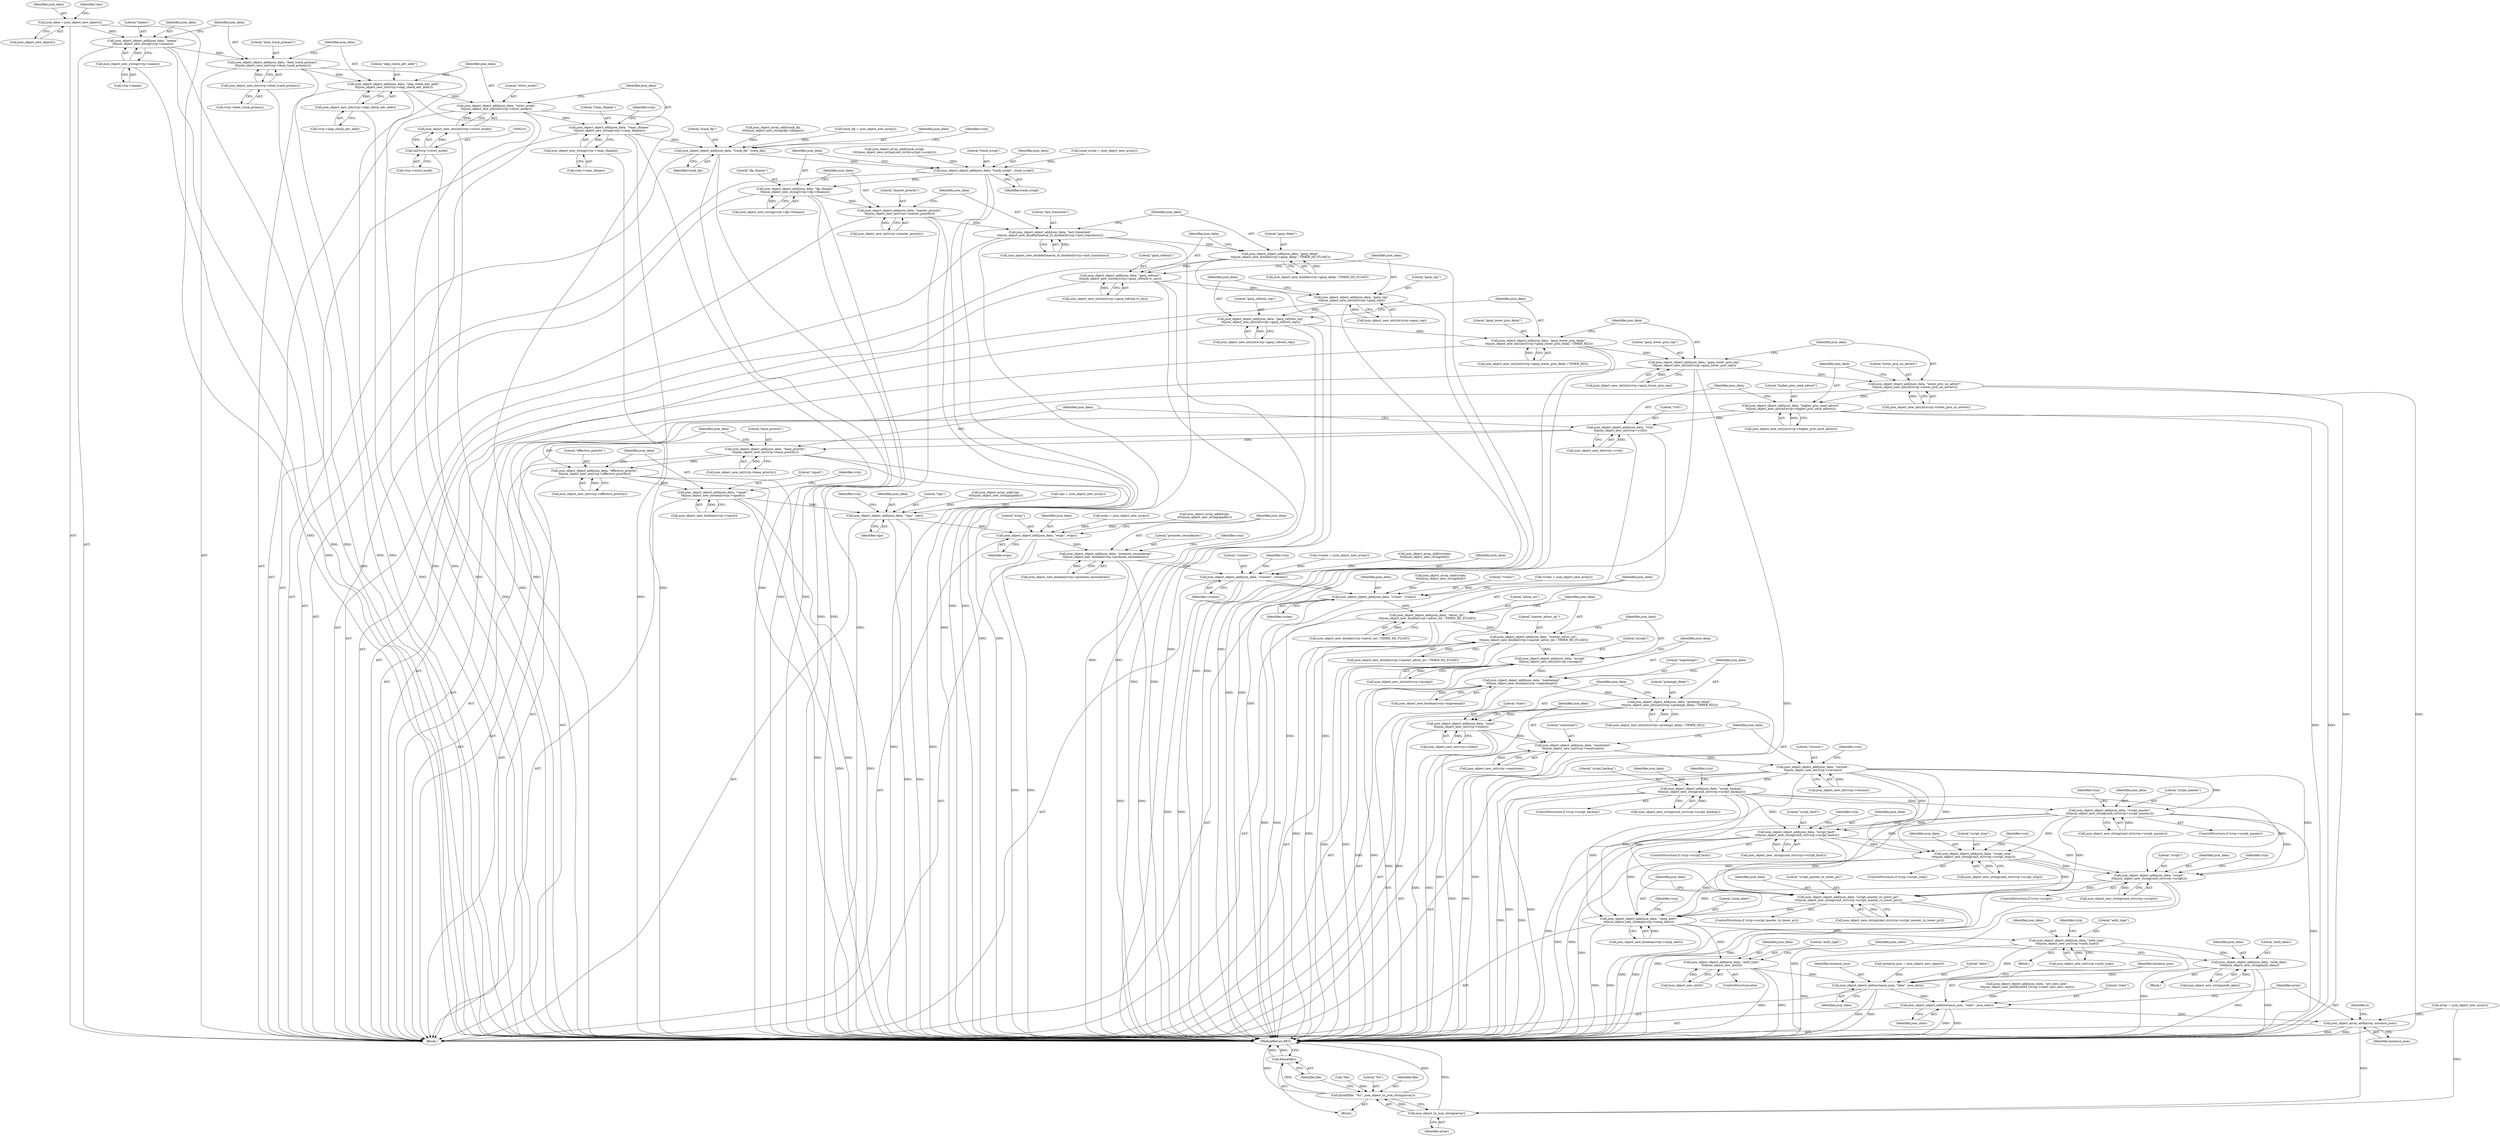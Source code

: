 digraph "0_keepalived_04f2d32871bb3b11d7dc024039952f2fe2750306_3@pointer" {
"1000214" [label="(Call,json_object_object_add(json_data, \"vmac_ifname\",\n\t\t\tjson_object_new_string(vrrp->vmac_ifname)))"];
"1000205" [label="(Call,json_object_object_add(json_data, \"strict_mode\",\n\t\t\tjson_object_new_int((int)vrrp->strict_mode)))"];
"1000198" [label="(Call,json_object_object_add(json_data, \"skip_check_adv_addr\",\n\t\t\tjson_object_new_int(vrrp->skip_check_adv_addr)))"];
"1000191" [label="(Call,json_object_object_add(json_data, \"dont_track_primary\",\n\t\t\tjson_object_new_int(vrrp->dont_track_primary)))"];
"1000184" [label="(Call,json_object_object_add(json_data, \"iname\",\n\t\t\tjson_object_new_string(vrrp->iname)))"];
"1000163" [label="(Call,json_data = json_object_new_object())"];
"1000187" [label="(Call,json_object_new_string(vrrp->iname))"];
"1000194" [label="(Call,json_object_new_int(vrrp->dont_track_primary))"];
"1000201" [label="(Call,json_object_new_int(vrrp->skip_check_adv_addr))"];
"1000208" [label="(Call,json_object_new_int((int)vrrp->strict_mode))"];
"1000209" [label="(Call,(int)vrrp->strict_mode)"];
"1000217" [label="(Call,json_object_new_string(vrrp->vmac_ifname))"];
"1000250" [label="(Call,json_object_object_add(json_data, \"track_ifp\", track_ifp))"];
"1000291" [label="(Call,json_object_object_add(json_data, \"track_script\", track_script))"];
"1000295" [label="(Call,json_object_object_add(json_data, \"ifp_ifname\",\n\t\t\tjson_object_new_string(vrrp->ifp->ifname)))"];
"1000304" [label="(Call,json_object_object_add(json_data, \"master_priority\",\n\t\t\tjson_object_new_int(vrrp->master_priority)))"];
"1000311" [label="(Call,json_object_object_add(json_data, \"last_transition\",\n\t\t\tjson_object_new_double(timeval_to_double(&vrrp->last_transition))))"];
"1000320" [label="(Call,json_object_object_add(json_data, \"garp_delay\",\n\t\t\tjson_object_new_double(vrrp->garp_delay / TIMER_HZ_FLOAT)))"];
"1000329" [label="(Call,json_object_object_add(json_data, \"garp_refresh\",\n\t\t\tjson_object_new_int((int)vrrp->garp_refresh.tv_sec)))"];
"1000340" [label="(Call,json_object_object_add(json_data, \"garp_rep\",\n\t\t\tjson_object_new_int((int)vrrp->garp_rep)))"];
"1000349" [label="(Call,json_object_object_add(json_data, \"garp_refresh_rep\",\n\t\t\tjson_object_new_int((int)vrrp->garp_refresh_rep)))"];
"1000358" [label="(Call,json_object_object_add(json_data, \"garp_lower_prio_delay\",\n\t\t\tjson_object_new_int((int)(vrrp->garp_lower_prio_delay / TIMER_HZ))))"];
"1000369" [label="(Call,json_object_object_add(json_data, \"garp_lower_prio_rep\",\n\t\t\tjson_object_new_int((int)vrrp->garp_lower_prio_rep)))"];
"1000378" [label="(Call,json_object_object_add(json_data, \"lower_prio_no_advert\",\n\t\t\tjson_object_new_int((int)vrrp->lower_prio_no_advert)))"];
"1000387" [label="(Call,json_object_object_add(json_data, \"higher_prio_send_advert\",\n\t\t\tjson_object_new_int((int)vrrp->higher_prio_send_advert)))"];
"1000396" [label="(Call,json_object_object_add(json_data, \"vrid\",\n\t\t\tjson_object_new_int(vrrp->vrid)))"];
"1000403" [label="(Call,json_object_object_add(json_data, \"base_priority\",\n\t\t\tjson_object_new_int(vrrp->base_priority)))"];
"1000410" [label="(Call,json_object_object_add(json_data, \"effective_priority\",\n\t\t\tjson_object_new_int(vrrp->effective_priority)))"];
"1000417" [label="(Call,json_object_object_add(json_data, \"vipset\",\n\t\t\tjson_object_new_boolean(vrrp->vipset)))"];
"1000468" [label="(Call,json_object_object_add(json_data, \"vips\", vips))"];
"1000516" [label="(Call,json_object_object_add(json_data, \"evips\", evips))"];
"1000520" [label="(Call,json_object_object_add(json_data, \"promote_secondaries\",\n\t\t\tjson_object_new_boolean(vrrp->promote_secondaries)))"];
"1000563" [label="(Call,json_object_object_add(json_data, \"vroutes\", vroutes))"];
"1000603" [label="(Call,json_object_object_add(json_data, \"vrules\", vrules))"];
"1000607" [label="(Call,json_object_object_add(json_data, \"adver_int\",\n\t\t\tjson_object_new_double(vrrp->adver_int / TIMER_HZ_FLOAT)))"];
"1000616" [label="(Call,json_object_object_add(json_data, \"master_adver_int\",\n\t\t\tjson_object_new_double(vrrp->master_adver_int / TIMER_HZ_FLOAT)))"];
"1000625" [label="(Call,json_object_object_add(json_data, \"accept\",\n\t\t\tjson_object_new_int((int)vrrp->accept)))"];
"1000634" [label="(Call,json_object_object_add(json_data, \"nopreempt\",\n\t\t\tjson_object_new_boolean(vrrp->nopreempt)))"];
"1000641" [label="(Call,json_object_object_add(json_data, \"preempt_delay\",\n\t\t\tjson_object_new_int((int)(vrrp->preempt_delay / TIMER_HZ))))"];
"1000652" [label="(Call,json_object_object_add(json_data, \"state\",\n\t\t\tjson_object_new_int(vrrp->state)))"];
"1000659" [label="(Call,json_object_object_add(json_data, \"wantstate\",\n\t\t\tjson_object_new_int(vrrp->wantstate)))"];
"1000666" [label="(Call,json_object_object_add(json_data, \"version\",\n\t\t\tjson_object_new_int(vrrp->version)))"];
"1000677" [label="(Call,json_object_object_add(json_data, \"script_backup\",\n\t\t\t\tjson_object_new_string(cmd_str(vrrp->script_backup))))"];
"1000689" [label="(Call,json_object_object_add(json_data, \"script_master\",\n\t\t\t\tjson_object_new_string(cmd_str(vrrp->script_master))))"];
"1000701" [label="(Call,json_object_object_add(json_data, \"script_fault\",\n\t\t\t\tjson_object_new_string(cmd_str(vrrp->script_fault))))"];
"1000713" [label="(Call,json_object_object_add(json_data, \"script_stop\",\n\t\t\t\tjson_object_new_string(cmd_str(vrrp->script_stop))))"];
"1000725" [label="(Call,json_object_object_add(json_data, \"script\",\n\t\t\t\tjson_object_new_string(cmd_str(vrrp->script))))"];
"1000737" [label="(Call,json_object_object_add(json_data, \"script_master_rx_lower_pri\",\n\t\t\t\tjson_object_new_string(cmd_str(vrrp->script_master_rx_lower_pri))))"];
"1000745" [label="(Call,json_object_object_add(json_data, \"smtp_alert\",\n\t\t\tjson_object_new_boolean(vrrp->smtp_alert)))"];
"1000757" [label="(Call,json_object_object_add(json_data, \"auth_type\",\n\t\t\t\tjson_object_new_int(vrrp->auth_type)))"];
"1000789" [label="(Call,json_object_object_add(json_data, \"auth_data\",\n\t\t\t\t\tjson_object_new_string(auth_data)))"];
"1000942" [label="(Call,json_object_object_add(instance_json, \"data\", json_data))"];
"1000946" [label="(Call,json_object_object_add(instance_json, \"stats\", json_stats))"];
"1000950" [label="(Call,json_object_array_add(array, instance_json))"];
"1000956" [label="(Call,json_object_to_json_string(array))"];
"1000953" [label="(Call,fprintf(file, \"%s\", json_object_to_json_string(array)))"];
"1000958" [label="(Call,fclose(file))"];
"1000795" [label="(Call,json_object_object_add(json_data, \"auth_type\",\n\t\t\t\tjson_object_new_int(0)))"];
"1000960" [label="(MethodReturn,RET)"];
"1000678" [label="(Identifier,json_data)"];
"1000770" [label="(Block,)"];
"1000118" [label="(Call,!file)"];
"1000687" [label="(Identifier,vrrp)"];
"1000198" [label="(Call,json_object_object_add(json_data, \"skip_check_adv_addr\",\n\t\t\tjson_object_new_int(vrrp->skip_check_adv_addr)))"];
"1000199" [label="(Identifier,json_data)"];
"1000186" [label="(Literal,\"iname\")"];
"1000714" [label="(Identifier,json_data)"];
"1000955" [label="(Literal,\"%s\")"];
"1000209" [label="(Call,(int)vrrp->strict_mode)"];
"1000128" [label="(Call,array = json_object_new_array())"];
"1000295" [label="(Call,json_object_object_add(json_data, \"ifp_ifname\",\n\t\t\tjson_object_new_string(vrrp->ifp->ifname)))"];
"1000703" [label="(Literal,\"script_fault\")"];
"1000599" [label="(Call,json_object_array_add(vrules,\n\t\t\t\t\tjson_object_new_string(buf)))"];
"1000949" [label="(Identifier,json_stats)"];
"1000195" [label="(Call,vrrp->dont_track_primary)"];
"1000692" [label="(Call,json_object_new_string(cmd_str(vrrp->script_master)))"];
"1000796" [label="(Identifier,json_data)"];
"1000952" [label="(Identifier,instance_json)"];
"1000689" [label="(Call,json_object_object_add(json_data, \"script_master\",\n\t\t\t\tjson_object_new_string(cmd_str(vrrp->script_master))))"];
"1000205" [label="(Call,json_object_object_add(json_data, \"strict_mode\",\n\t\t\tjson_object_new_int((int)vrrp->strict_mode)))"];
"1000164" [label="(Identifier,json_data)"];
"1000321" [label="(Identifier,json_data)"];
"1000216" [label="(Literal,\"vmac_ifname\")"];
"1000653" [label="(Identifier,json_data)"];
"1000798" [label="(Call,json_object_new_int(0))"];
"1000175" [label="(Call,track_script = json_object_new_array())"];
"1000757" [label="(Call,json_object_object_add(json_data, \"auth_type\",\n\t\t\t\tjson_object_new_int(vrrp->auth_type)))"];
"1000571" [label="(Identifier,vrrp)"];
"1000931" [label="(Call,json_object_object_add(json_stats, \"pri_zero_sent\",\n\t\t\tjson_object_new_int64((int64_t)vrrp->stats->pri_zero_sent)))"];
"1000469" [label="(Identifier,json_data)"];
"1000738" [label="(Identifier,json_data)"];
"1000178" [label="(Call,vroutes = json_object_new_array())"];
"1000644" [label="(Call,json_object_new_int((int)(vrrp->preempt_delay / TIMER_HZ)))"];
"1000652" [label="(Call,json_object_object_add(json_data, \"state\",\n\t\t\tjson_object_new_int(vrrp->state)))"];
"1000792" [label="(Call,json_object_new_string(auth_data))"];
"1000330" [label="(Identifier,json_data)"];
"1000468" [label="(Call,json_object_object_add(json_data, \"vips\", vips))"];
"1000404" [label="(Identifier,json_data)"];
"1000390" [label="(Call,json_object_new_int((int)vrrp->higher_prio_send_advert))"];
"1000399" [label="(Call,json_object_new_int(vrrp->vrid))"];
"1000946" [label="(Call,json_object_object_add(instance_json, \"stats\", json_stats))"];
"1000711" [label="(Identifier,vrrp)"];
"1000715" [label="(Literal,\"script_stop\")"];
"1000410" [label="(Call,json_object_object_add(json_data, \"effective_priority\",\n\t\t\tjson_object_new_int(vrrp->effective_priority)))"];
"1000797" [label="(Literal,\"auth_type\")"];
"1000214" [label="(Call,json_object_object_add(json_data, \"vmac_ifname\",\n\t\t\tjson_object_new_string(vrrp->vmac_ifname)))"];
"1000625" [label="(Call,json_object_object_add(json_data, \"accept\",\n\t\t\tjson_object_new_int((int)vrrp->accept)))"];
"1000306" [label="(Literal,\"master_priority\")"];
"1000740" [label="(Call,json_object_new_string(cmd_str(vrrp->script_master_rx_lower_pri)))"];
"1000305" [label="(Identifier,json_data)"];
"1000412" [label="(Literal,\"effective_priority\")"];
"1000735" [label="(Identifier,vrrp)"];
"1000739" [label="(Literal,\"script_master_rx_lower_pri\")"];
"1000669" [label="(Call,json_object_new_int(vrrp->version))"];
"1000959" [label="(Identifier,file)"];
"1000801" [label="(Identifier,json_stats)"];
"1000559" [label="(Call,json_object_array_add(vroutes,\n\t\t\t\t\tjson_object_new_string(buf)))"];
"1000662" [label="(Call,json_object_new_int(vrrp->wantstate))"];
"1000169" [label="(Call,evips = json_object_new_array())"];
"1000713" [label="(Call,json_object_object_add(json_data, \"script_stop\",\n\t\t\t\tjson_object_new_string(cmd_str(vrrp->script_stop))))"];
"1000206" [label="(Identifier,json_data)"];
"1000641" [label="(Call,json_object_object_add(json_data, \"preempt_delay\",\n\t\t\tjson_object_new_int((int)(vrrp->preempt_delay / TIMER_HZ))))"];
"1000470" [label="(Literal,\"vips\")"];
"1000369" [label="(Call,json_object_object_add(json_data, \"garp_lower_prio_rep\",\n\t\t\tjson_object_new_int((int)vrrp->garp_lower_prio_rep)))"];
"1000606" [label="(Identifier,vrules)"];
"1000943" [label="(Identifier,instance_json)"];
"1000643" [label="(Literal,\"preempt_delay\")"];
"1000950" [label="(Call,json_object_array_add(array, instance_json))"];
"1000371" [label="(Literal,\"garp_lower_prio_rep\")"];
"1000200" [label="(Literal,\"skip_check_adv_addr\")"];
"1000723" [label="(Identifier,vrrp)"];
"1000685" [label="(ControlStructure,if (vrrp->script_master))"];
"1000523" [label="(Call,json_object_new_boolean(vrrp->promote_secondaries))"];
"1000728" [label="(Call,json_object_new_string(cmd_str(vrrp->script)))"];
"1000405" [label="(Literal,\"base_priority\")"];
"1000957" [label="(Identifier,array)"];
"1000702" [label="(Identifier,json_data)"];
"1000759" [label="(Literal,\"auth_type\")"];
"1000419" [label="(Literal,\"vipset\")"];
"1000296" [label="(Identifier,json_data)"];
"1000167" [label="(Identifier,vips)"];
"1000379" [label="(Identifier,json_data)"];
"1000655" [label="(Call,json_object_new_int(vrrp->state))"];
"1000201" [label="(Call,json_object_new_int(vrrp->skip_check_adv_addr))"];
"1000609" [label="(Literal,\"adver_int\")"];
"1000211" [label="(Call,vrrp->strict_mode)"];
"1000628" [label="(Call,json_object_new_int((int)vrrp->accept))"];
"1000725" [label="(Call,json_object_object_add(json_data, \"script\",\n\t\t\t\tjson_object_new_string(cmd_str(vrrp->script))))"];
"1000102" [label="(Block,)"];
"1000605" [label="(Literal,\"vrules\")"];
"1000727" [label="(Literal,\"script\")"];
"1000225" [label="(Identifier,vrrp)"];
"1000312" [label="(Identifier,json_data)"];
"1000250" [label="(Call,json_object_object_add(json_data, \"track_ifp\", track_ifp))"];
"1000253" [label="(Identifier,track_ifp)"];
"1000298" [label="(Call,json_object_new_string(vrrp->ifp->ifname))"];
"1000218" [label="(Call,vrrp->vmac_ifname)"];
"1000660" [label="(Identifier,json_data)"];
"1000758" [label="(Identifier,json_data)"];
"1000208" [label="(Call,json_object_new_int((int)vrrp->strict_mode))"];
"1000610" [label="(Call,json_object_new_double(vrrp->adver_int / TIMER_HZ_FLOAT))"];
"1000417" [label="(Call,json_object_object_add(json_data, \"vipset\",\n\t\t\tjson_object_new_boolean(vrrp->vipset)))"];
"1000396" [label="(Call,json_object_object_add(json_data, \"vrid\",\n\t\t\tjson_object_new_int(vrrp->vrid)))"];
"1000607" [label="(Call,json_object_object_add(json_data, \"adver_int\",\n\t\t\tjson_object_new_double(vrrp->adver_int / TIMER_HZ_FLOAT)))"];
"1000954" [label="(Identifier,file)"];
"1000745" [label="(Call,json_object_object_add(json_data, \"smtp_alert\",\n\t\t\tjson_object_new_boolean(vrrp->smtp_alert)))"];
"1000790" [label="(Identifier,json_data)"];
"1000418" [label="(Identifier,json_data)"];
"1000721" [label="(ControlStructure,if (vrrp->script))"];
"1000942" [label="(Call,json_object_object_add(instance_json, \"data\", json_data))"];
"1000627" [label="(Literal,\"accept\")"];
"1000140" [label="(Identifier,e)"];
"1000677" [label="(Call,json_object_object_add(json_data, \"script_backup\",\n\t\t\t\tjson_object_new_string(cmd_str(vrrp->script_backup))))"];
"1000172" [label="(Call,track_ifp = json_object_new_array())"];
"1000403" [label="(Call,json_object_object_add(json_data, \"base_priority\",\n\t\t\tjson_object_new_int(vrrp->base_priority)))"];
"1000185" [label="(Identifier,json_data)"];
"1000679" [label="(Literal,\"script_backup\")"];
"1000767" [label="(Identifier,vrrp)"];
"1000387" [label="(Call,json_object_object_add(json_data, \"higher_prio_send_advert\",\n\t\t\tjson_object_new_int((int)vrrp->higher_prio_send_advert)))"];
"1000464" [label="(Call,json_object_array_add(vips,\n\t\t\t\t\tjson_object_new_string(ipaddr)))"];
"1000673" [label="(ControlStructure,if (vrrp->script_backup))"];
"1000603" [label="(Call,json_object_object_add(json_data, \"vrules\", vrules))"];
"1000349" [label="(Call,json_object_object_add(json_data, \"garp_refresh_rep\",\n\t\t\tjson_object_new_int((int)vrrp->garp_refresh_rep)))"];
"1000304" [label="(Call,json_object_object_add(json_data, \"master_priority\",\n\t\t\tjson_object_new_int(vrrp->master_priority)))"];
"1000699" [label="(Identifier,vrrp)"];
"1000616" [label="(Call,json_object_object_add(json_data, \"master_adver_int\",\n\t\t\tjson_object_new_double(vrrp->master_adver_int / TIMER_HZ_FLOAT)))"];
"1000794" [label="(ControlStructure,else)"];
"1000566" [label="(Identifier,vroutes)"];
"1000188" [label="(Call,vrrp->iname)"];
"1000747" [label="(Literal,\"smtp_alert\")"];
"1000397" [label="(Identifier,json_data)"];
"1000619" [label="(Call,json_object_new_double(vrrp->master_adver_int / TIMER_HZ_FLOAT))"];
"1000428" [label="(Identifier,vrrp)"];
"1000519" [label="(Identifier,evips)"];
"1000795" [label="(Call,json_object_object_add(json_data, \"auth_type\",\n\t\t\t\tjson_object_new_int(0)))"];
"1000411" [label="(Identifier,json_data)"];
"1000378" [label="(Call,json_object_object_add(json_data, \"lower_prio_no_advert\",\n\t\t\tjson_object_new_int((int)vrrp->lower_prio_no_advert)))"];
"1000791" [label="(Literal,\"auth_data\")"];
"1000359" [label="(Identifier,json_data)"];
"1000947" [label="(Identifier,instance_json)"];
"1000184" [label="(Call,json_object_object_add(json_data, \"iname\",\n\t\t\tjson_object_new_string(vrrp->iname)))"];
"1000667" [label="(Identifier,json_data)"];
"1000202" [label="(Call,vrrp->skip_check_adv_addr)"];
"1000389" [label="(Literal,\"higher_prio_send_advert\")"];
"1000516" [label="(Call,json_object_object_add(json_data, \"evips\", evips))"];
"1000207" [label="(Literal,\"strict_mode\")"];
"1000642" [label="(Identifier,json_data)"];
"1000522" [label="(Literal,\"promote_secondaries\")"];
"1000726" [label="(Identifier,json_data)"];
"1000789" [label="(Call,json_object_object_add(json_data, \"auth_data\",\n\t\t\t\t\tjson_object_new_string(auth_data)))"];
"1000157" [label="(Call,instance_json = json_object_new_object())"];
"1000331" [label="(Literal,\"garp_refresh\")"];
"1000191" [label="(Call,json_object_object_add(json_data, \"dont_track_primary\",\n\t\t\tjson_object_new_int(vrrp->dont_track_primary)))"];
"1000381" [label="(Call,json_object_new_int((int)vrrp->lower_prio_no_advert))"];
"1000754" [label="(Identifier,vrrp)"];
"1000690" [label="(Identifier,json_data)"];
"1000737" [label="(Call,json_object_object_add(json_data, \"script_master_rx_lower_pri\",\n\t\t\t\tjson_object_new_string(cmd_str(vrrp->script_master_rx_lower_pri))))"];
"1000380" [label="(Literal,\"lower_prio_no_advert\")"];
"1000291" [label="(Call,json_object_object_add(json_data, \"track_script\", track_script))"];
"1000756" [label="(Block,)"];
"1000320" [label="(Call,json_object_object_add(json_data, \"garp_delay\",\n\t\t\tjson_object_new_double(vrrp->garp_delay / TIMER_HZ_FLOAT)))"];
"1000283" [label="(Call,json_object_array_add(track_script,\n\t\t\t\t\tjson_object_new_string(cmd_str(&vscript->script))))"];
"1000329" [label="(Call,json_object_object_add(json_data, \"garp_refresh\",\n\t\t\tjson_object_new_int((int)vrrp->garp_refresh.tv_sec)))"];
"1000388" [label="(Identifier,json_data)"];
"1000413" [label="(Call,json_object_new_int(vrrp->effective_priority))"];
"1000512" [label="(Call,json_object_array_add(evips,\n\t\t\t\t\tjson_object_new_string(ipaddr)))"];
"1000618" [label="(Literal,\"master_adver_int\")"];
"1000668" [label="(Literal,\"version\")"];
"1000187" [label="(Call,json_object_new_string(vrrp->iname))"];
"1000406" [label="(Call,json_object_new_int(vrrp->base_priority))"];
"1000471" [label="(Identifier,vips)"];
"1000945" [label="(Identifier,json_data)"];
"1000958" [label="(Call,fclose(file))"];
"1000181" [label="(Call,vrules = json_object_new_array())"];
"1000251" [label="(Identifier,json_data)"];
"1000659" [label="(Call,json_object_object_add(json_data, \"wantstate\",\n\t\t\tjson_object_new_int(vrrp->wantstate)))"];
"1000697" [label="(ControlStructure,if (vrrp->script_fault))"];
"1000564" [label="(Identifier,json_data)"];
"1000951" [label="(Identifier,array)"];
"1000358" [label="(Call,json_object_object_add(json_data, \"garp_lower_prio_delay\",\n\t\t\tjson_object_new_int((int)(vrrp->garp_lower_prio_delay / TIMER_HZ))))"];
"1000372" [label="(Call,json_object_new_int((int)vrrp->garp_lower_prio_rep))"];
"1000293" [label="(Literal,\"track_script\")"];
"1000733" [label="(ControlStructure,if (vrrp->script_master_rx_lower_pri))"];
"1000746" [label="(Identifier,json_data)"];
"1000166" [label="(Call,vips = json_object_new_array())"];
"1000370" [label="(Identifier,json_data)"];
"1000350" [label="(Identifier,json_data)"];
"1000626" [label="(Identifier,json_data)"];
"1000953" [label="(Call,fprintf(file, \"%s\", json_object_to_json_string(array)))"];
"1000163" [label="(Call,json_data = json_object_new_object())"];
"1000258" [label="(Identifier,vrrp)"];
"1000307" [label="(Call,json_object_new_int(vrrp->master_priority))"];
"1000217" [label="(Call,json_object_new_string(vrrp->vmac_ifname))"];
"1000342" [label="(Literal,\"garp_rep\")"];
"1000352" [label="(Call,json_object_new_int((int)vrrp->garp_refresh_rep))"];
"1000398" [label="(Literal,\"vrid\")"];
"1000691" [label="(Literal,\"script_master\")"];
"1000716" [label="(Call,json_object_new_string(cmd_str(vrrp->script_stop)))"];
"1000760" [label="(Call,json_object_new_int(vrrp->auth_type))"];
"1000675" [label="(Identifier,vrrp)"];
"1000322" [label="(Literal,\"garp_delay\")"];
"1000194" [label="(Call,json_object_new_int(vrrp->dont_track_primary))"];
"1000420" [label="(Call,json_object_new_boolean(vrrp->vipset))"];
"1000521" [label="(Identifier,json_data)"];
"1000637" [label="(Call,json_object_new_boolean(vrrp->nopreempt))"];
"1000634" [label="(Call,json_object_object_add(json_data, \"nopreempt\",\n\t\t\tjson_object_new_boolean(vrrp->nopreempt)))"];
"1000518" [label="(Literal,\"evips\")"];
"1000252" [label="(Literal,\"track_ifp\")"];
"1000141" [label="(Block,)"];
"1000193" [label="(Literal,\"dont_track_primary\")"];
"1000617" [label="(Identifier,json_data)"];
"1000517" [label="(Identifier,json_data)"];
"1000666" [label="(Call,json_object_object_add(json_data, \"version\",\n\t\t\tjson_object_new_int(vrrp->version)))"];
"1000361" [label="(Call,json_object_new_int((int)(vrrp->garp_lower_prio_delay / TIMER_HZ)))"];
"1000654" [label="(Literal,\"state\")"];
"1000520" [label="(Call,json_object_object_add(json_data, \"promote_secondaries\",\n\t\t\tjson_object_new_boolean(vrrp->promote_secondaries)))"];
"1000636" [label="(Literal,\"nopreempt\")"];
"1000680" [label="(Call,json_object_new_string(cmd_str(vrrp->script_backup)))"];
"1000341" [label="(Identifier,json_data)"];
"1000476" [label="(Identifier,vrrp)"];
"1000244" [label="(Call,json_object_array_add(track_ifp,\n\t\t\t\t\tjson_object_new_string(ifp->ifname)))"];
"1000292" [label="(Identifier,json_data)"];
"1000340" [label="(Call,json_object_object_add(json_data, \"garp_rep\",\n\t\t\tjson_object_new_int((int)vrrp->garp_rep)))"];
"1000343" [label="(Call,json_object_new_int((int)vrrp->garp_rep))"];
"1000531" [label="(Identifier,vrrp)"];
"1000604" [label="(Identifier,json_data)"];
"1000323" [label="(Call,json_object_new_double(vrrp->garp_delay / TIMER_HZ_FLOAT))"];
"1000192" [label="(Identifier,json_data)"];
"1000635" [label="(Identifier,json_data)"];
"1000565" [label="(Literal,\"vroutes\")"];
"1000944" [label="(Literal,\"data\")"];
"1000563" [label="(Call,json_object_object_add(json_data, \"vroutes\", vroutes))"];
"1000360" [label="(Literal,\"garp_lower_prio_delay\")"];
"1000661" [label="(Literal,\"wantstate\")"];
"1000314" [label="(Call,json_object_new_double(timeval_to_double(&vrrp->last_transition)))"];
"1000313" [label="(Literal,\"last_transition\")"];
"1000701" [label="(Call,json_object_object_add(json_data, \"script_fault\",\n\t\t\t\tjson_object_new_string(cmd_str(vrrp->script_fault))))"];
"1000704" [label="(Call,json_object_new_string(cmd_str(vrrp->script_fault)))"];
"1000709" [label="(ControlStructure,if (vrrp->script_stop))"];
"1000948" [label="(Literal,\"stats\")"];
"1000165" [label="(Call,json_object_new_object())"];
"1000748" [label="(Call,json_object_new_boolean(vrrp->smtp_alert))"];
"1000332" [label="(Call,json_object_new_int((int)vrrp->garp_refresh.tv_sec))"];
"1000956" [label="(Call,json_object_to_json_string(array))"];
"1000294" [label="(Identifier,track_script)"];
"1000351" [label="(Literal,\"garp_refresh_rep\")"];
"1000608" [label="(Identifier,json_data)"];
"1000311" [label="(Call,json_object_object_add(json_data, \"last_transition\",\n\t\t\tjson_object_new_double(timeval_to_double(&vrrp->last_transition))))"];
"1000297" [label="(Literal,\"ifp_ifname\")"];
"1000215" [label="(Identifier,json_data)"];
"1000214" -> "1000141"  [label="AST: "];
"1000214" -> "1000217"  [label="CFG: "];
"1000215" -> "1000214"  [label="AST: "];
"1000216" -> "1000214"  [label="AST: "];
"1000217" -> "1000214"  [label="AST: "];
"1000225" -> "1000214"  [label="CFG: "];
"1000214" -> "1000960"  [label="DDG: "];
"1000214" -> "1000960"  [label="DDG: "];
"1000205" -> "1000214"  [label="DDG: "];
"1000217" -> "1000214"  [label="DDG: "];
"1000214" -> "1000250"  [label="DDG: "];
"1000205" -> "1000141"  [label="AST: "];
"1000205" -> "1000208"  [label="CFG: "];
"1000206" -> "1000205"  [label="AST: "];
"1000207" -> "1000205"  [label="AST: "];
"1000208" -> "1000205"  [label="AST: "];
"1000215" -> "1000205"  [label="CFG: "];
"1000205" -> "1000960"  [label="DDG: "];
"1000205" -> "1000960"  [label="DDG: "];
"1000198" -> "1000205"  [label="DDG: "];
"1000208" -> "1000205"  [label="DDG: "];
"1000198" -> "1000141"  [label="AST: "];
"1000198" -> "1000201"  [label="CFG: "];
"1000199" -> "1000198"  [label="AST: "];
"1000200" -> "1000198"  [label="AST: "];
"1000201" -> "1000198"  [label="AST: "];
"1000206" -> "1000198"  [label="CFG: "];
"1000198" -> "1000960"  [label="DDG: "];
"1000198" -> "1000960"  [label="DDG: "];
"1000191" -> "1000198"  [label="DDG: "];
"1000201" -> "1000198"  [label="DDG: "];
"1000191" -> "1000141"  [label="AST: "];
"1000191" -> "1000194"  [label="CFG: "];
"1000192" -> "1000191"  [label="AST: "];
"1000193" -> "1000191"  [label="AST: "];
"1000194" -> "1000191"  [label="AST: "];
"1000199" -> "1000191"  [label="CFG: "];
"1000191" -> "1000960"  [label="DDG: "];
"1000191" -> "1000960"  [label="DDG: "];
"1000184" -> "1000191"  [label="DDG: "];
"1000194" -> "1000191"  [label="DDG: "];
"1000184" -> "1000141"  [label="AST: "];
"1000184" -> "1000187"  [label="CFG: "];
"1000185" -> "1000184"  [label="AST: "];
"1000186" -> "1000184"  [label="AST: "];
"1000187" -> "1000184"  [label="AST: "];
"1000192" -> "1000184"  [label="CFG: "];
"1000184" -> "1000960"  [label="DDG: "];
"1000184" -> "1000960"  [label="DDG: "];
"1000163" -> "1000184"  [label="DDG: "];
"1000187" -> "1000184"  [label="DDG: "];
"1000163" -> "1000141"  [label="AST: "];
"1000163" -> "1000165"  [label="CFG: "];
"1000164" -> "1000163"  [label="AST: "];
"1000165" -> "1000163"  [label="AST: "];
"1000167" -> "1000163"  [label="CFG: "];
"1000163" -> "1000960"  [label="DDG: "];
"1000187" -> "1000188"  [label="CFG: "];
"1000188" -> "1000187"  [label="AST: "];
"1000187" -> "1000960"  [label="DDG: "];
"1000194" -> "1000195"  [label="CFG: "];
"1000195" -> "1000194"  [label="AST: "];
"1000194" -> "1000960"  [label="DDG: "];
"1000201" -> "1000202"  [label="CFG: "];
"1000202" -> "1000201"  [label="AST: "];
"1000201" -> "1000960"  [label="DDG: "];
"1000208" -> "1000209"  [label="CFG: "];
"1000209" -> "1000208"  [label="AST: "];
"1000208" -> "1000960"  [label="DDG: "];
"1000209" -> "1000208"  [label="DDG: "];
"1000209" -> "1000211"  [label="CFG: "];
"1000210" -> "1000209"  [label="AST: "];
"1000211" -> "1000209"  [label="AST: "];
"1000209" -> "1000960"  [label="DDG: "];
"1000217" -> "1000218"  [label="CFG: "];
"1000218" -> "1000217"  [label="AST: "];
"1000217" -> "1000960"  [label="DDG: "];
"1000250" -> "1000141"  [label="AST: "];
"1000250" -> "1000253"  [label="CFG: "];
"1000251" -> "1000250"  [label="AST: "];
"1000252" -> "1000250"  [label="AST: "];
"1000253" -> "1000250"  [label="AST: "];
"1000258" -> "1000250"  [label="CFG: "];
"1000250" -> "1000960"  [label="DDG: "];
"1000250" -> "1000960"  [label="DDG: "];
"1000172" -> "1000250"  [label="DDG: "];
"1000244" -> "1000250"  [label="DDG: "];
"1000250" -> "1000291"  [label="DDG: "];
"1000291" -> "1000141"  [label="AST: "];
"1000291" -> "1000294"  [label="CFG: "];
"1000292" -> "1000291"  [label="AST: "];
"1000293" -> "1000291"  [label="AST: "];
"1000294" -> "1000291"  [label="AST: "];
"1000296" -> "1000291"  [label="CFG: "];
"1000291" -> "1000960"  [label="DDG: "];
"1000291" -> "1000960"  [label="DDG: "];
"1000283" -> "1000291"  [label="DDG: "];
"1000175" -> "1000291"  [label="DDG: "];
"1000291" -> "1000295"  [label="DDG: "];
"1000295" -> "1000141"  [label="AST: "];
"1000295" -> "1000298"  [label="CFG: "];
"1000296" -> "1000295"  [label="AST: "];
"1000297" -> "1000295"  [label="AST: "];
"1000298" -> "1000295"  [label="AST: "];
"1000305" -> "1000295"  [label="CFG: "];
"1000295" -> "1000960"  [label="DDG: "];
"1000295" -> "1000960"  [label="DDG: "];
"1000298" -> "1000295"  [label="DDG: "];
"1000295" -> "1000304"  [label="DDG: "];
"1000304" -> "1000141"  [label="AST: "];
"1000304" -> "1000307"  [label="CFG: "];
"1000305" -> "1000304"  [label="AST: "];
"1000306" -> "1000304"  [label="AST: "];
"1000307" -> "1000304"  [label="AST: "];
"1000312" -> "1000304"  [label="CFG: "];
"1000304" -> "1000960"  [label="DDG: "];
"1000304" -> "1000960"  [label="DDG: "];
"1000307" -> "1000304"  [label="DDG: "];
"1000304" -> "1000311"  [label="DDG: "];
"1000311" -> "1000141"  [label="AST: "];
"1000311" -> "1000314"  [label="CFG: "];
"1000312" -> "1000311"  [label="AST: "];
"1000313" -> "1000311"  [label="AST: "];
"1000314" -> "1000311"  [label="AST: "];
"1000321" -> "1000311"  [label="CFG: "];
"1000311" -> "1000960"  [label="DDG: "];
"1000311" -> "1000960"  [label="DDG: "];
"1000314" -> "1000311"  [label="DDG: "];
"1000311" -> "1000320"  [label="DDG: "];
"1000320" -> "1000141"  [label="AST: "];
"1000320" -> "1000323"  [label="CFG: "];
"1000321" -> "1000320"  [label="AST: "];
"1000322" -> "1000320"  [label="AST: "];
"1000323" -> "1000320"  [label="AST: "];
"1000330" -> "1000320"  [label="CFG: "];
"1000320" -> "1000960"  [label="DDG: "];
"1000320" -> "1000960"  [label="DDG: "];
"1000323" -> "1000320"  [label="DDG: "];
"1000320" -> "1000329"  [label="DDG: "];
"1000329" -> "1000141"  [label="AST: "];
"1000329" -> "1000332"  [label="CFG: "];
"1000330" -> "1000329"  [label="AST: "];
"1000331" -> "1000329"  [label="AST: "];
"1000332" -> "1000329"  [label="AST: "];
"1000341" -> "1000329"  [label="CFG: "];
"1000329" -> "1000960"  [label="DDG: "];
"1000329" -> "1000960"  [label="DDG: "];
"1000332" -> "1000329"  [label="DDG: "];
"1000329" -> "1000340"  [label="DDG: "];
"1000340" -> "1000141"  [label="AST: "];
"1000340" -> "1000343"  [label="CFG: "];
"1000341" -> "1000340"  [label="AST: "];
"1000342" -> "1000340"  [label="AST: "];
"1000343" -> "1000340"  [label="AST: "];
"1000350" -> "1000340"  [label="CFG: "];
"1000340" -> "1000960"  [label="DDG: "];
"1000340" -> "1000960"  [label="DDG: "];
"1000343" -> "1000340"  [label="DDG: "];
"1000340" -> "1000349"  [label="DDG: "];
"1000349" -> "1000141"  [label="AST: "];
"1000349" -> "1000352"  [label="CFG: "];
"1000350" -> "1000349"  [label="AST: "];
"1000351" -> "1000349"  [label="AST: "];
"1000352" -> "1000349"  [label="AST: "];
"1000359" -> "1000349"  [label="CFG: "];
"1000349" -> "1000960"  [label="DDG: "];
"1000349" -> "1000960"  [label="DDG: "];
"1000352" -> "1000349"  [label="DDG: "];
"1000349" -> "1000358"  [label="DDG: "];
"1000358" -> "1000141"  [label="AST: "];
"1000358" -> "1000361"  [label="CFG: "];
"1000359" -> "1000358"  [label="AST: "];
"1000360" -> "1000358"  [label="AST: "];
"1000361" -> "1000358"  [label="AST: "];
"1000370" -> "1000358"  [label="CFG: "];
"1000358" -> "1000960"  [label="DDG: "];
"1000358" -> "1000960"  [label="DDG: "];
"1000361" -> "1000358"  [label="DDG: "];
"1000358" -> "1000369"  [label="DDG: "];
"1000369" -> "1000141"  [label="AST: "];
"1000369" -> "1000372"  [label="CFG: "];
"1000370" -> "1000369"  [label="AST: "];
"1000371" -> "1000369"  [label="AST: "];
"1000372" -> "1000369"  [label="AST: "];
"1000379" -> "1000369"  [label="CFG: "];
"1000369" -> "1000960"  [label="DDG: "];
"1000369" -> "1000960"  [label="DDG: "];
"1000372" -> "1000369"  [label="DDG: "];
"1000369" -> "1000378"  [label="DDG: "];
"1000378" -> "1000141"  [label="AST: "];
"1000378" -> "1000381"  [label="CFG: "];
"1000379" -> "1000378"  [label="AST: "];
"1000380" -> "1000378"  [label="AST: "];
"1000381" -> "1000378"  [label="AST: "];
"1000388" -> "1000378"  [label="CFG: "];
"1000378" -> "1000960"  [label="DDG: "];
"1000378" -> "1000960"  [label="DDG: "];
"1000381" -> "1000378"  [label="DDG: "];
"1000378" -> "1000387"  [label="DDG: "];
"1000387" -> "1000141"  [label="AST: "];
"1000387" -> "1000390"  [label="CFG: "];
"1000388" -> "1000387"  [label="AST: "];
"1000389" -> "1000387"  [label="AST: "];
"1000390" -> "1000387"  [label="AST: "];
"1000397" -> "1000387"  [label="CFG: "];
"1000387" -> "1000960"  [label="DDG: "];
"1000387" -> "1000960"  [label="DDG: "];
"1000390" -> "1000387"  [label="DDG: "];
"1000387" -> "1000396"  [label="DDG: "];
"1000396" -> "1000141"  [label="AST: "];
"1000396" -> "1000399"  [label="CFG: "];
"1000397" -> "1000396"  [label="AST: "];
"1000398" -> "1000396"  [label="AST: "];
"1000399" -> "1000396"  [label="AST: "];
"1000404" -> "1000396"  [label="CFG: "];
"1000396" -> "1000960"  [label="DDG: "];
"1000396" -> "1000960"  [label="DDG: "];
"1000399" -> "1000396"  [label="DDG: "];
"1000396" -> "1000403"  [label="DDG: "];
"1000403" -> "1000141"  [label="AST: "];
"1000403" -> "1000406"  [label="CFG: "];
"1000404" -> "1000403"  [label="AST: "];
"1000405" -> "1000403"  [label="AST: "];
"1000406" -> "1000403"  [label="AST: "];
"1000411" -> "1000403"  [label="CFG: "];
"1000403" -> "1000960"  [label="DDG: "];
"1000403" -> "1000960"  [label="DDG: "];
"1000406" -> "1000403"  [label="DDG: "];
"1000403" -> "1000410"  [label="DDG: "];
"1000410" -> "1000141"  [label="AST: "];
"1000410" -> "1000413"  [label="CFG: "];
"1000411" -> "1000410"  [label="AST: "];
"1000412" -> "1000410"  [label="AST: "];
"1000413" -> "1000410"  [label="AST: "];
"1000418" -> "1000410"  [label="CFG: "];
"1000410" -> "1000960"  [label="DDG: "];
"1000410" -> "1000960"  [label="DDG: "];
"1000413" -> "1000410"  [label="DDG: "];
"1000410" -> "1000417"  [label="DDG: "];
"1000417" -> "1000141"  [label="AST: "];
"1000417" -> "1000420"  [label="CFG: "];
"1000418" -> "1000417"  [label="AST: "];
"1000419" -> "1000417"  [label="AST: "];
"1000420" -> "1000417"  [label="AST: "];
"1000428" -> "1000417"  [label="CFG: "];
"1000417" -> "1000960"  [label="DDG: "];
"1000417" -> "1000960"  [label="DDG: "];
"1000420" -> "1000417"  [label="DDG: "];
"1000417" -> "1000468"  [label="DDG: "];
"1000468" -> "1000141"  [label="AST: "];
"1000468" -> "1000471"  [label="CFG: "];
"1000469" -> "1000468"  [label="AST: "];
"1000470" -> "1000468"  [label="AST: "];
"1000471" -> "1000468"  [label="AST: "];
"1000476" -> "1000468"  [label="CFG: "];
"1000468" -> "1000960"  [label="DDG: "];
"1000468" -> "1000960"  [label="DDG: "];
"1000464" -> "1000468"  [label="DDG: "];
"1000166" -> "1000468"  [label="DDG: "];
"1000468" -> "1000516"  [label="DDG: "];
"1000516" -> "1000141"  [label="AST: "];
"1000516" -> "1000519"  [label="CFG: "];
"1000517" -> "1000516"  [label="AST: "];
"1000518" -> "1000516"  [label="AST: "];
"1000519" -> "1000516"  [label="AST: "];
"1000521" -> "1000516"  [label="CFG: "];
"1000516" -> "1000960"  [label="DDG: "];
"1000516" -> "1000960"  [label="DDG: "];
"1000512" -> "1000516"  [label="DDG: "];
"1000169" -> "1000516"  [label="DDG: "];
"1000516" -> "1000520"  [label="DDG: "];
"1000520" -> "1000141"  [label="AST: "];
"1000520" -> "1000523"  [label="CFG: "];
"1000521" -> "1000520"  [label="AST: "];
"1000522" -> "1000520"  [label="AST: "];
"1000523" -> "1000520"  [label="AST: "];
"1000531" -> "1000520"  [label="CFG: "];
"1000520" -> "1000960"  [label="DDG: "];
"1000520" -> "1000960"  [label="DDG: "];
"1000523" -> "1000520"  [label="DDG: "];
"1000520" -> "1000563"  [label="DDG: "];
"1000563" -> "1000141"  [label="AST: "];
"1000563" -> "1000566"  [label="CFG: "];
"1000564" -> "1000563"  [label="AST: "];
"1000565" -> "1000563"  [label="AST: "];
"1000566" -> "1000563"  [label="AST: "];
"1000571" -> "1000563"  [label="CFG: "];
"1000563" -> "1000960"  [label="DDG: "];
"1000563" -> "1000960"  [label="DDG: "];
"1000559" -> "1000563"  [label="DDG: "];
"1000178" -> "1000563"  [label="DDG: "];
"1000563" -> "1000603"  [label="DDG: "];
"1000603" -> "1000141"  [label="AST: "];
"1000603" -> "1000606"  [label="CFG: "];
"1000604" -> "1000603"  [label="AST: "];
"1000605" -> "1000603"  [label="AST: "];
"1000606" -> "1000603"  [label="AST: "];
"1000608" -> "1000603"  [label="CFG: "];
"1000603" -> "1000960"  [label="DDG: "];
"1000603" -> "1000960"  [label="DDG: "];
"1000181" -> "1000603"  [label="DDG: "];
"1000599" -> "1000603"  [label="DDG: "];
"1000603" -> "1000607"  [label="DDG: "];
"1000607" -> "1000141"  [label="AST: "];
"1000607" -> "1000610"  [label="CFG: "];
"1000608" -> "1000607"  [label="AST: "];
"1000609" -> "1000607"  [label="AST: "];
"1000610" -> "1000607"  [label="AST: "];
"1000617" -> "1000607"  [label="CFG: "];
"1000607" -> "1000960"  [label="DDG: "];
"1000607" -> "1000960"  [label="DDG: "];
"1000610" -> "1000607"  [label="DDG: "];
"1000607" -> "1000616"  [label="DDG: "];
"1000616" -> "1000141"  [label="AST: "];
"1000616" -> "1000619"  [label="CFG: "];
"1000617" -> "1000616"  [label="AST: "];
"1000618" -> "1000616"  [label="AST: "];
"1000619" -> "1000616"  [label="AST: "];
"1000626" -> "1000616"  [label="CFG: "];
"1000616" -> "1000960"  [label="DDG: "];
"1000616" -> "1000960"  [label="DDG: "];
"1000619" -> "1000616"  [label="DDG: "];
"1000616" -> "1000625"  [label="DDG: "];
"1000625" -> "1000141"  [label="AST: "];
"1000625" -> "1000628"  [label="CFG: "];
"1000626" -> "1000625"  [label="AST: "];
"1000627" -> "1000625"  [label="AST: "];
"1000628" -> "1000625"  [label="AST: "];
"1000635" -> "1000625"  [label="CFG: "];
"1000625" -> "1000960"  [label="DDG: "];
"1000625" -> "1000960"  [label="DDG: "];
"1000628" -> "1000625"  [label="DDG: "];
"1000625" -> "1000634"  [label="DDG: "];
"1000634" -> "1000141"  [label="AST: "];
"1000634" -> "1000637"  [label="CFG: "];
"1000635" -> "1000634"  [label="AST: "];
"1000636" -> "1000634"  [label="AST: "];
"1000637" -> "1000634"  [label="AST: "];
"1000642" -> "1000634"  [label="CFG: "];
"1000634" -> "1000960"  [label="DDG: "];
"1000634" -> "1000960"  [label="DDG: "];
"1000637" -> "1000634"  [label="DDG: "];
"1000634" -> "1000641"  [label="DDG: "];
"1000641" -> "1000141"  [label="AST: "];
"1000641" -> "1000644"  [label="CFG: "];
"1000642" -> "1000641"  [label="AST: "];
"1000643" -> "1000641"  [label="AST: "];
"1000644" -> "1000641"  [label="AST: "];
"1000653" -> "1000641"  [label="CFG: "];
"1000641" -> "1000960"  [label="DDG: "];
"1000641" -> "1000960"  [label="DDG: "];
"1000644" -> "1000641"  [label="DDG: "];
"1000641" -> "1000652"  [label="DDG: "];
"1000652" -> "1000141"  [label="AST: "];
"1000652" -> "1000655"  [label="CFG: "];
"1000653" -> "1000652"  [label="AST: "];
"1000654" -> "1000652"  [label="AST: "];
"1000655" -> "1000652"  [label="AST: "];
"1000660" -> "1000652"  [label="CFG: "];
"1000652" -> "1000960"  [label="DDG: "];
"1000652" -> "1000960"  [label="DDG: "];
"1000655" -> "1000652"  [label="DDG: "];
"1000652" -> "1000659"  [label="DDG: "];
"1000659" -> "1000141"  [label="AST: "];
"1000659" -> "1000662"  [label="CFG: "];
"1000660" -> "1000659"  [label="AST: "];
"1000661" -> "1000659"  [label="AST: "];
"1000662" -> "1000659"  [label="AST: "];
"1000667" -> "1000659"  [label="CFG: "];
"1000659" -> "1000960"  [label="DDG: "];
"1000659" -> "1000960"  [label="DDG: "];
"1000662" -> "1000659"  [label="DDG: "];
"1000659" -> "1000666"  [label="DDG: "];
"1000666" -> "1000141"  [label="AST: "];
"1000666" -> "1000669"  [label="CFG: "];
"1000667" -> "1000666"  [label="AST: "];
"1000668" -> "1000666"  [label="AST: "];
"1000669" -> "1000666"  [label="AST: "];
"1000675" -> "1000666"  [label="CFG: "];
"1000666" -> "1000960"  [label="DDG: "];
"1000666" -> "1000960"  [label="DDG: "];
"1000669" -> "1000666"  [label="DDG: "];
"1000666" -> "1000677"  [label="DDG: "];
"1000666" -> "1000689"  [label="DDG: "];
"1000666" -> "1000701"  [label="DDG: "];
"1000666" -> "1000713"  [label="DDG: "];
"1000666" -> "1000725"  [label="DDG: "];
"1000666" -> "1000737"  [label="DDG: "];
"1000666" -> "1000745"  [label="DDG: "];
"1000677" -> "1000673"  [label="AST: "];
"1000677" -> "1000680"  [label="CFG: "];
"1000678" -> "1000677"  [label="AST: "];
"1000679" -> "1000677"  [label="AST: "];
"1000680" -> "1000677"  [label="AST: "];
"1000687" -> "1000677"  [label="CFG: "];
"1000677" -> "1000960"  [label="DDG: "];
"1000677" -> "1000960"  [label="DDG: "];
"1000680" -> "1000677"  [label="DDG: "];
"1000677" -> "1000689"  [label="DDG: "];
"1000677" -> "1000701"  [label="DDG: "];
"1000677" -> "1000713"  [label="DDG: "];
"1000677" -> "1000725"  [label="DDG: "];
"1000677" -> "1000737"  [label="DDG: "];
"1000677" -> "1000745"  [label="DDG: "];
"1000689" -> "1000685"  [label="AST: "];
"1000689" -> "1000692"  [label="CFG: "];
"1000690" -> "1000689"  [label="AST: "];
"1000691" -> "1000689"  [label="AST: "];
"1000692" -> "1000689"  [label="AST: "];
"1000699" -> "1000689"  [label="CFG: "];
"1000689" -> "1000960"  [label="DDG: "];
"1000689" -> "1000960"  [label="DDG: "];
"1000692" -> "1000689"  [label="DDG: "];
"1000689" -> "1000701"  [label="DDG: "];
"1000689" -> "1000713"  [label="DDG: "];
"1000689" -> "1000725"  [label="DDG: "];
"1000689" -> "1000737"  [label="DDG: "];
"1000689" -> "1000745"  [label="DDG: "];
"1000701" -> "1000697"  [label="AST: "];
"1000701" -> "1000704"  [label="CFG: "];
"1000702" -> "1000701"  [label="AST: "];
"1000703" -> "1000701"  [label="AST: "];
"1000704" -> "1000701"  [label="AST: "];
"1000711" -> "1000701"  [label="CFG: "];
"1000701" -> "1000960"  [label="DDG: "];
"1000701" -> "1000960"  [label="DDG: "];
"1000704" -> "1000701"  [label="DDG: "];
"1000701" -> "1000713"  [label="DDG: "];
"1000701" -> "1000725"  [label="DDG: "];
"1000701" -> "1000737"  [label="DDG: "];
"1000701" -> "1000745"  [label="DDG: "];
"1000713" -> "1000709"  [label="AST: "];
"1000713" -> "1000716"  [label="CFG: "];
"1000714" -> "1000713"  [label="AST: "];
"1000715" -> "1000713"  [label="AST: "];
"1000716" -> "1000713"  [label="AST: "];
"1000723" -> "1000713"  [label="CFG: "];
"1000713" -> "1000960"  [label="DDG: "];
"1000713" -> "1000960"  [label="DDG: "];
"1000716" -> "1000713"  [label="DDG: "];
"1000713" -> "1000725"  [label="DDG: "];
"1000713" -> "1000737"  [label="DDG: "];
"1000713" -> "1000745"  [label="DDG: "];
"1000725" -> "1000721"  [label="AST: "];
"1000725" -> "1000728"  [label="CFG: "];
"1000726" -> "1000725"  [label="AST: "];
"1000727" -> "1000725"  [label="AST: "];
"1000728" -> "1000725"  [label="AST: "];
"1000735" -> "1000725"  [label="CFG: "];
"1000725" -> "1000960"  [label="DDG: "];
"1000725" -> "1000960"  [label="DDG: "];
"1000728" -> "1000725"  [label="DDG: "];
"1000725" -> "1000737"  [label="DDG: "];
"1000725" -> "1000745"  [label="DDG: "];
"1000737" -> "1000733"  [label="AST: "];
"1000737" -> "1000740"  [label="CFG: "];
"1000738" -> "1000737"  [label="AST: "];
"1000739" -> "1000737"  [label="AST: "];
"1000740" -> "1000737"  [label="AST: "];
"1000746" -> "1000737"  [label="CFG: "];
"1000737" -> "1000960"  [label="DDG: "];
"1000737" -> "1000960"  [label="DDG: "];
"1000740" -> "1000737"  [label="DDG: "];
"1000737" -> "1000745"  [label="DDG: "];
"1000745" -> "1000141"  [label="AST: "];
"1000745" -> "1000748"  [label="CFG: "];
"1000746" -> "1000745"  [label="AST: "];
"1000747" -> "1000745"  [label="AST: "];
"1000748" -> "1000745"  [label="AST: "];
"1000754" -> "1000745"  [label="CFG: "];
"1000745" -> "1000960"  [label="DDG: "];
"1000745" -> "1000960"  [label="DDG: "];
"1000748" -> "1000745"  [label="DDG: "];
"1000745" -> "1000757"  [label="DDG: "];
"1000745" -> "1000795"  [label="DDG: "];
"1000757" -> "1000756"  [label="AST: "];
"1000757" -> "1000760"  [label="CFG: "];
"1000758" -> "1000757"  [label="AST: "];
"1000759" -> "1000757"  [label="AST: "];
"1000760" -> "1000757"  [label="AST: "];
"1000767" -> "1000757"  [label="CFG: "];
"1000757" -> "1000960"  [label="DDG: "];
"1000757" -> "1000960"  [label="DDG: "];
"1000760" -> "1000757"  [label="DDG: "];
"1000757" -> "1000789"  [label="DDG: "];
"1000757" -> "1000942"  [label="DDG: "];
"1000789" -> "1000770"  [label="AST: "];
"1000789" -> "1000792"  [label="CFG: "];
"1000790" -> "1000789"  [label="AST: "];
"1000791" -> "1000789"  [label="AST: "];
"1000792" -> "1000789"  [label="AST: "];
"1000801" -> "1000789"  [label="CFG: "];
"1000789" -> "1000960"  [label="DDG: "];
"1000789" -> "1000960"  [label="DDG: "];
"1000792" -> "1000789"  [label="DDG: "];
"1000789" -> "1000942"  [label="DDG: "];
"1000942" -> "1000141"  [label="AST: "];
"1000942" -> "1000945"  [label="CFG: "];
"1000943" -> "1000942"  [label="AST: "];
"1000944" -> "1000942"  [label="AST: "];
"1000945" -> "1000942"  [label="AST: "];
"1000947" -> "1000942"  [label="CFG: "];
"1000942" -> "1000960"  [label="DDG: "];
"1000942" -> "1000960"  [label="DDG: "];
"1000157" -> "1000942"  [label="DDG: "];
"1000795" -> "1000942"  [label="DDG: "];
"1000942" -> "1000946"  [label="DDG: "];
"1000946" -> "1000141"  [label="AST: "];
"1000946" -> "1000949"  [label="CFG: "];
"1000947" -> "1000946"  [label="AST: "];
"1000948" -> "1000946"  [label="AST: "];
"1000949" -> "1000946"  [label="AST: "];
"1000951" -> "1000946"  [label="CFG: "];
"1000946" -> "1000960"  [label="DDG: "];
"1000946" -> "1000960"  [label="DDG: "];
"1000931" -> "1000946"  [label="DDG: "];
"1000946" -> "1000950"  [label="DDG: "];
"1000950" -> "1000141"  [label="AST: "];
"1000950" -> "1000952"  [label="CFG: "];
"1000951" -> "1000950"  [label="AST: "];
"1000952" -> "1000950"  [label="AST: "];
"1000140" -> "1000950"  [label="CFG: "];
"1000950" -> "1000960"  [label="DDG: "];
"1000950" -> "1000960"  [label="DDG: "];
"1000128" -> "1000950"  [label="DDG: "];
"1000950" -> "1000956"  [label="DDG: "];
"1000956" -> "1000953"  [label="AST: "];
"1000956" -> "1000957"  [label="CFG: "];
"1000957" -> "1000956"  [label="AST: "];
"1000953" -> "1000956"  [label="CFG: "];
"1000956" -> "1000960"  [label="DDG: "];
"1000956" -> "1000953"  [label="DDG: "];
"1000128" -> "1000956"  [label="DDG: "];
"1000953" -> "1000102"  [label="AST: "];
"1000954" -> "1000953"  [label="AST: "];
"1000955" -> "1000953"  [label="AST: "];
"1000959" -> "1000953"  [label="CFG: "];
"1000953" -> "1000960"  [label="DDG: "];
"1000953" -> "1000960"  [label="DDG: "];
"1000118" -> "1000953"  [label="DDG: "];
"1000953" -> "1000958"  [label="DDG: "];
"1000958" -> "1000102"  [label="AST: "];
"1000958" -> "1000959"  [label="CFG: "];
"1000959" -> "1000958"  [label="AST: "];
"1000960" -> "1000958"  [label="CFG: "];
"1000958" -> "1000960"  [label="DDG: "];
"1000958" -> "1000960"  [label="DDG: "];
"1000795" -> "1000794"  [label="AST: "];
"1000795" -> "1000798"  [label="CFG: "];
"1000796" -> "1000795"  [label="AST: "];
"1000797" -> "1000795"  [label="AST: "];
"1000798" -> "1000795"  [label="AST: "];
"1000801" -> "1000795"  [label="CFG: "];
"1000795" -> "1000960"  [label="DDG: "];
"1000795" -> "1000960"  [label="DDG: "];
"1000798" -> "1000795"  [label="DDG: "];
}
